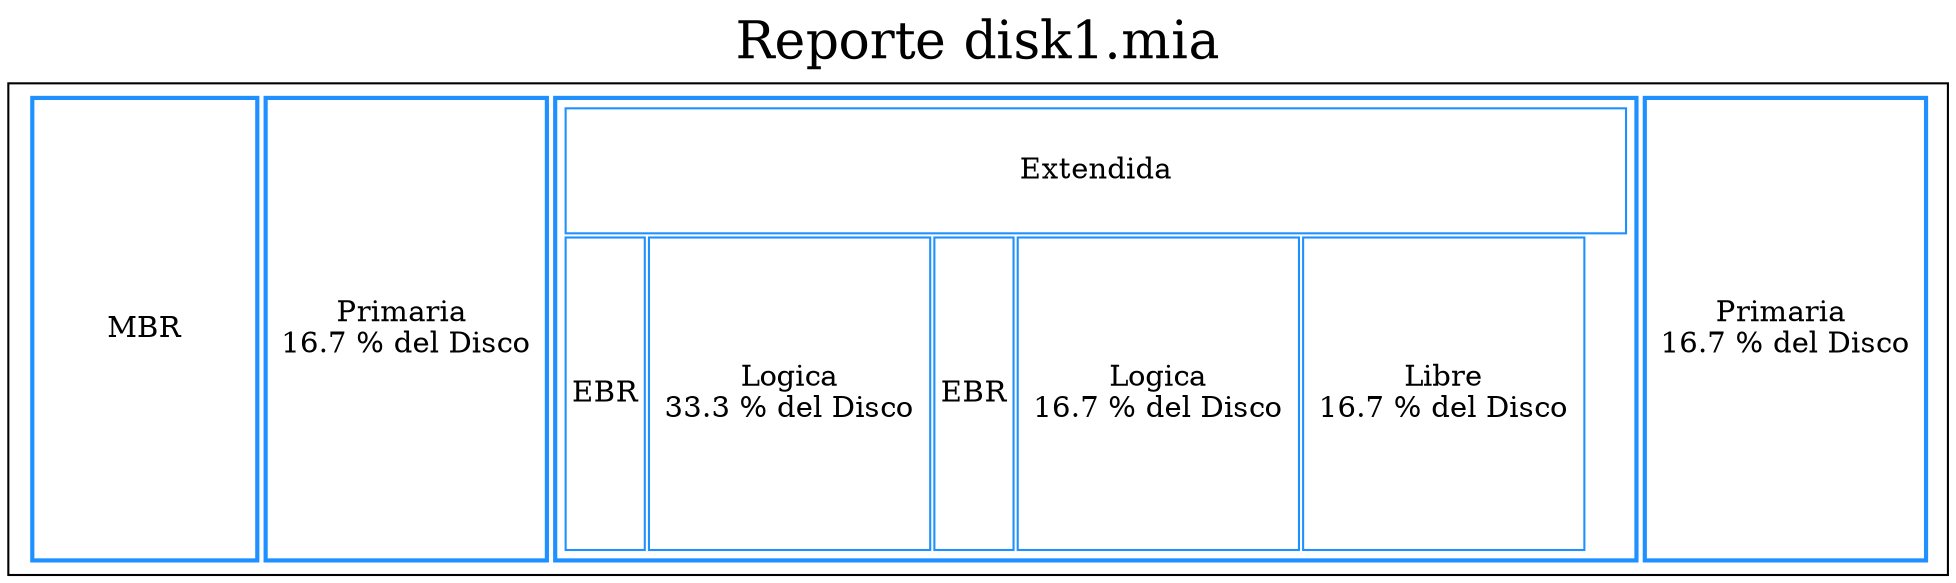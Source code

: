 digraph G{

label= "Reporte disk1.mia"
labelloc="t"
fontsize=25  tbl [
    shape=box
    label=<
     <table border='0' cellborder='2' width='600' height='150' color='dodgerblue1'>
     <tr>
     <td height='150' width='110'> MBR </td>
     <td height='200' width='83.3'>Primaria <br/> 16.7 % del Disco </td>
     <td  height='200' width='66.7'>
     <table border='0'  height='200' WIDTH='66.7' cellborder='1'>
     <tr>  <td height='60' colspan='15'>Extendida</td>  </tr>
     <tr>
     <td height='140'>EBR</td>
     <td height='140'>Logica<br/> 33.3 % del Disco </td>
     <td height='140'>EBR</td>
     <td height='140'>Logica<br/> 16.7 % del Disco </td>
     <td height='150'>Libre<br/> 16.7 % del Disco </td>
     </tr>
     </table>
     </td>
     <td height='200' width='83.3'>Primaria <br/> 16.7 % del Disco </td>
     </tr> 
     </table>        
>];

}